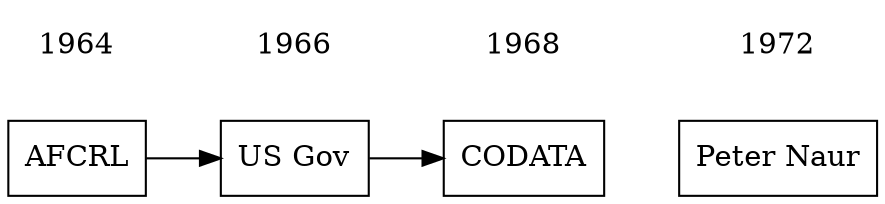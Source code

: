digraph G {

    rankdir=LR
    node [shape="rect"]

    A [label="AFCRL" group="A"]
    C [label="CODATA" group="A"]
    B [label="US Gov" group="A"]
    N [label="Peter Naur" group="B"]

    A -> B -> C

    node [shape=plaintext]
    edge [style=invis]
    
    1964 -> 1966 -> 1968 -> 1972

    {rank=same;1964; A}
    {rank=same;1968; C}
    {rank=same;1972; N}



}